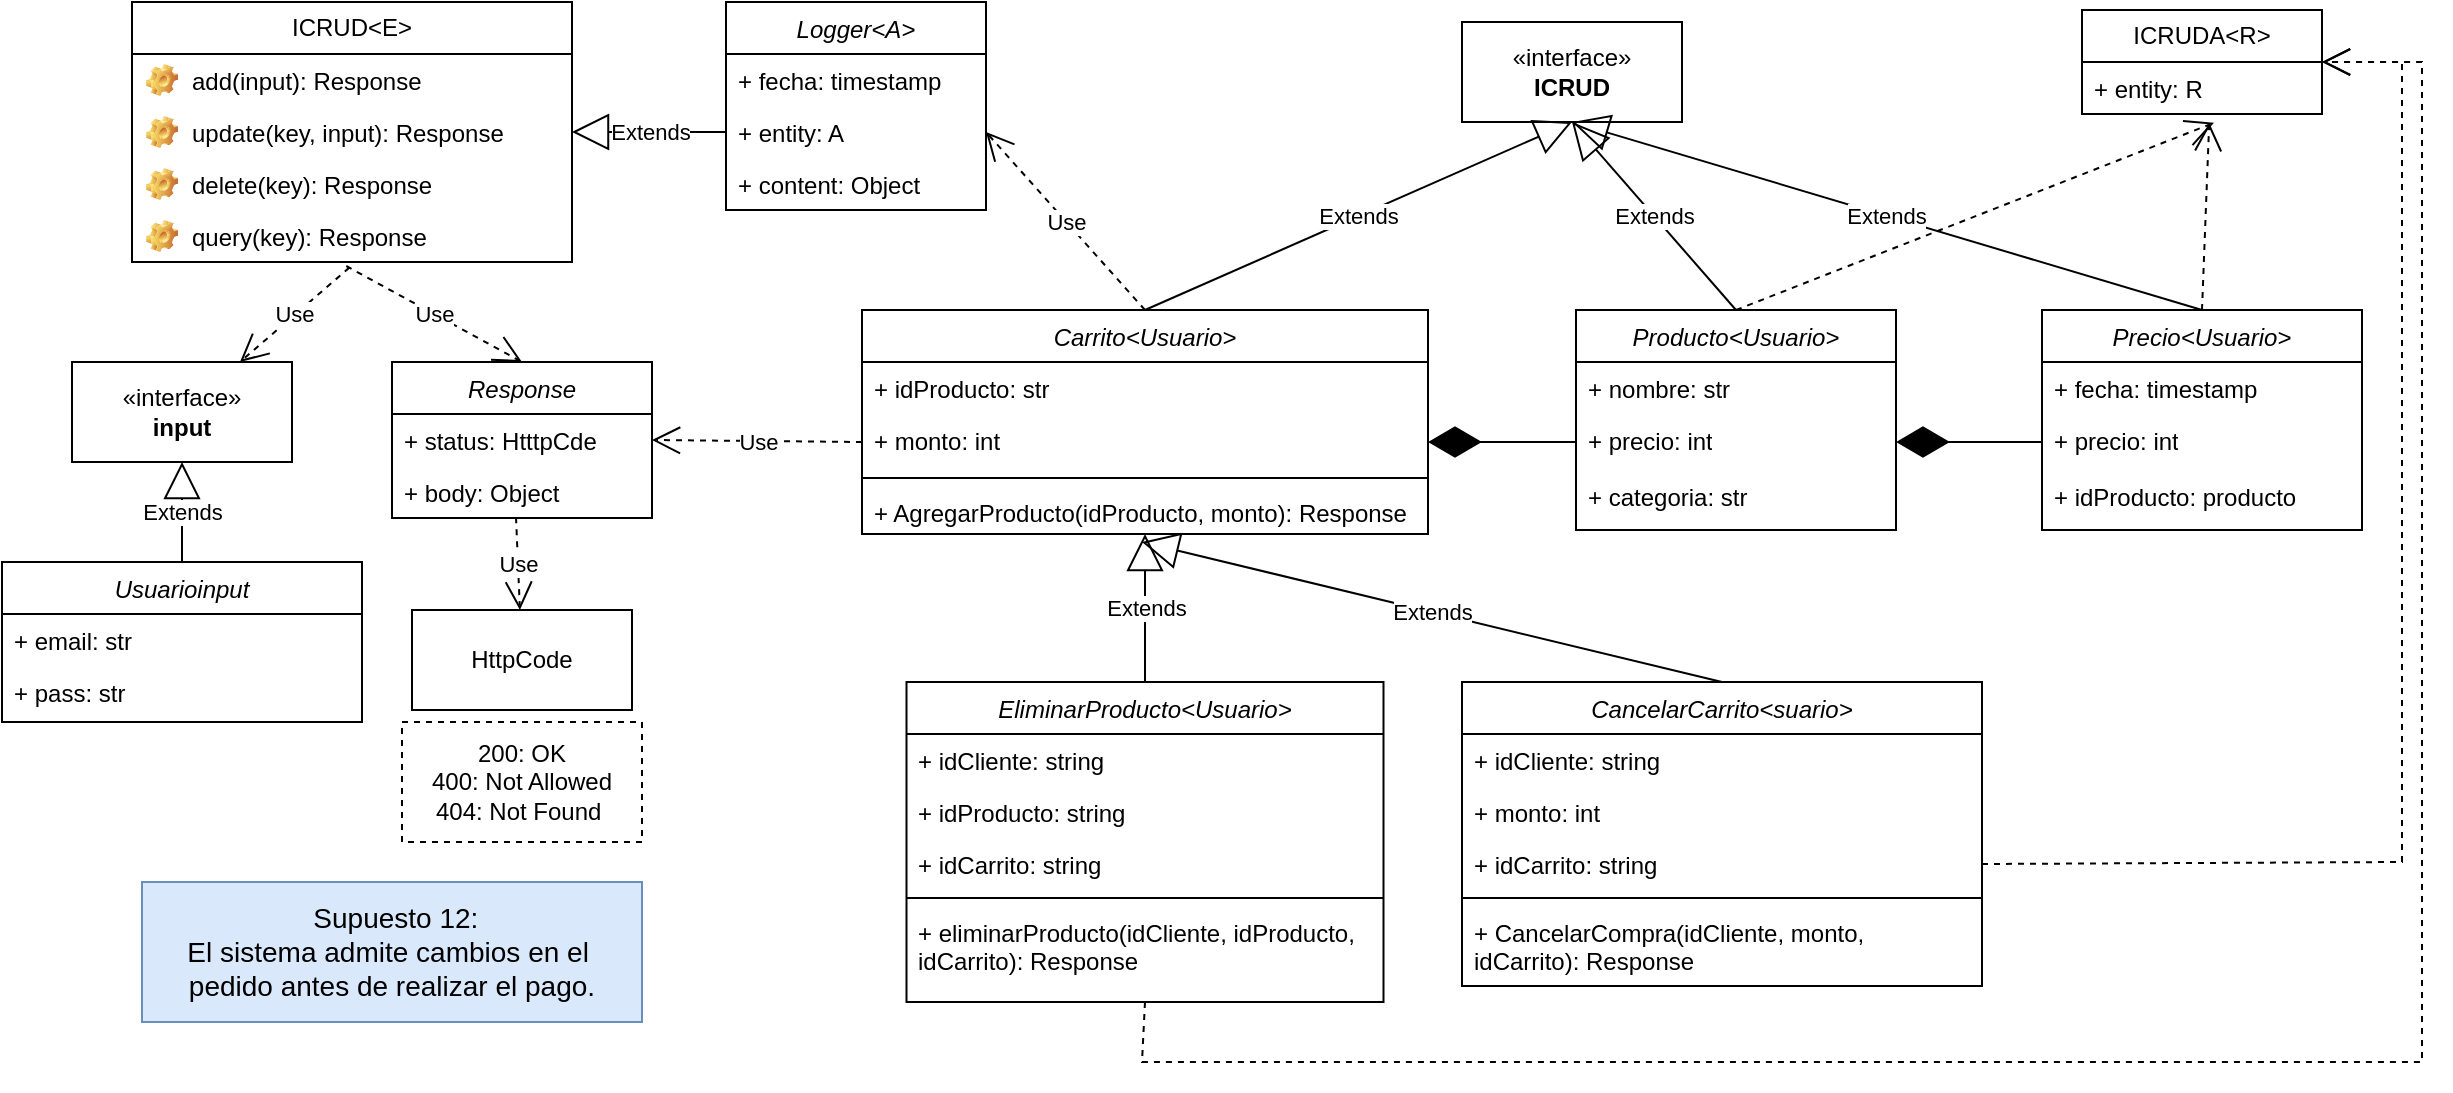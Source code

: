 <mxfile version="28.2.8">
  <diagram id="C5RBs43oDa-KdzZeNtuy" name="Page-1">
    <mxGraphModel dx="207" dy="-471" grid="1" gridSize="10" guides="1" tooltips="1" connect="1" arrows="1" fold="1" page="1" pageScale="1" pageWidth="827" pageHeight="1169" math="0" shadow="0">
      <root>
        <mxCell id="WIyWlLk6GJQsqaUBKTNV-0" />
        <mxCell id="WIyWlLk6GJQsqaUBKTNV-1" parent="WIyWlLk6GJQsqaUBKTNV-0" />
        <mxCell id="XM3FAXz-ZzjwDg0pH9hI-67" value="&lt;font style=&quot;font-size: 14px;&quot;&gt;&amp;nbsp;Supuesto 12:&lt;/font&gt;&lt;div&gt;&lt;div&gt;&lt;font style=&quot;font-size: 14px;&quot;&gt;El sistema admite cambios en el&amp;nbsp;&lt;/font&gt;&lt;/div&gt;&lt;div&gt;&lt;font style=&quot;font-size: 14px;&quot;&gt;pedido antes de realizar el pago.&lt;/font&gt;&lt;/div&gt;&lt;/div&gt;" style="html=1;whiteSpace=wrap;fillColor=#dae8fc;strokeColor=#6c8ebf;" parent="WIyWlLk6GJQsqaUBKTNV-1" vertex="1">
          <mxGeometry x="1060" y="1650" width="250" height="70" as="geometry" />
        </mxCell>
        <mxCell id="XM3FAXz-ZzjwDg0pH9hI-106" value="EliminarProducto&lt;Usuario&gt;" style="swimlane;fontStyle=2;align=center;verticalAlign=top;childLayout=stackLayout;horizontal=1;startSize=26;horizontalStack=0;resizeParent=1;resizeLast=0;collapsible=1;marginBottom=0;rounded=0;shadow=0;strokeWidth=1;" parent="WIyWlLk6GJQsqaUBKTNV-1" vertex="1">
          <mxGeometry x="1442.25" y="1550" width="238.5" height="160" as="geometry">
            <mxRectangle x="230" y="140" width="160" height="26" as="alternateBounds" />
          </mxGeometry>
        </mxCell>
        <mxCell id="XM3FAXz-ZzjwDg0pH9hI-107" value="+ idCliente: string" style="text;strokeColor=none;fillColor=none;align=left;verticalAlign=top;spacingLeft=4;spacingRight=4;overflow=hidden;rotatable=0;points=[[0,0.5],[1,0.5]];portConstraint=eastwest;whiteSpace=wrap;html=1;" parent="XM3FAXz-ZzjwDg0pH9hI-106" vertex="1">
          <mxGeometry y="26" width="238.5" height="26" as="geometry" />
        </mxCell>
        <mxCell id="XM3FAXz-ZzjwDg0pH9hI-108" value="+ idProducto: string" style="text;strokeColor=none;fillColor=none;align=left;verticalAlign=top;spacingLeft=4;spacingRight=4;overflow=hidden;rotatable=0;points=[[0,0.5],[1,0.5]];portConstraint=eastwest;whiteSpace=wrap;html=1;" parent="XM3FAXz-ZzjwDg0pH9hI-106" vertex="1">
          <mxGeometry y="52" width="238.5" height="26" as="geometry" />
        </mxCell>
        <mxCell id="XM3FAXz-ZzjwDg0pH9hI-109" value="+ idCarrito: string" style="text;strokeColor=none;fillColor=none;align=left;verticalAlign=top;spacingLeft=4;spacingRight=4;overflow=hidden;rotatable=0;points=[[0,0.5],[1,0.5]];portConstraint=eastwest;whiteSpace=wrap;html=1;" parent="XM3FAXz-ZzjwDg0pH9hI-106" vertex="1">
          <mxGeometry y="78" width="238.5" height="26" as="geometry" />
        </mxCell>
        <mxCell id="XM3FAXz-ZzjwDg0pH9hI-110" value="" style="line;html=1;strokeWidth=1;align=left;verticalAlign=middle;spacingTop=-1;spacingLeft=3;spacingRight=3;rotatable=0;labelPosition=right;points=[];portConstraint=eastwest;" parent="XM3FAXz-ZzjwDg0pH9hI-106" vertex="1">
          <mxGeometry y="104" width="238.5" height="8" as="geometry" />
        </mxCell>
        <mxCell id="XM3FAXz-ZzjwDg0pH9hI-111" value="+ eliminarProducto(idCliente, idProducto, idCarrito): Response" style="text;strokeColor=none;fillColor=none;align=left;verticalAlign=top;spacingLeft=4;spacingRight=4;overflow=hidden;rotatable=0;points=[[0,0.5],[1,0.5]];portConstraint=eastwest;whiteSpace=wrap;html=1;" parent="XM3FAXz-ZzjwDg0pH9hI-106" vertex="1">
          <mxGeometry y="112" width="238.5" height="40" as="geometry" />
        </mxCell>
        <mxCell id="XM3FAXz-ZzjwDg0pH9hI-112" value="ICRUD&amp;lt;E&amp;gt;" style="swimlane;fontStyle=0;childLayout=stackLayout;horizontal=1;startSize=26;fillColor=none;horizontalStack=0;resizeParent=1;resizeParentMax=0;resizeLast=0;collapsible=1;marginBottom=0;whiteSpace=wrap;html=1;" parent="WIyWlLk6GJQsqaUBKTNV-1" vertex="1">
          <mxGeometry x="1055" y="1210" width="220" height="130" as="geometry" />
        </mxCell>
        <mxCell id="XM3FAXz-ZzjwDg0pH9hI-113" value="add(input): Response" style="label;fontStyle=0;strokeColor=none;fillColor=none;align=left;verticalAlign=top;overflow=hidden;spacingLeft=28;spacingRight=4;rotatable=0;points=[[0,0.5],[1,0.5]];portConstraint=eastwest;imageWidth=16;imageHeight=16;whiteSpace=wrap;html=1;image=img/clipart/Gear_128x128.png" parent="XM3FAXz-ZzjwDg0pH9hI-112" vertex="1">
          <mxGeometry y="26" width="220" height="26" as="geometry" />
        </mxCell>
        <mxCell id="XM3FAXz-ZzjwDg0pH9hI-114" value="update(key, input): Response" style="label;fontStyle=0;strokeColor=none;fillColor=none;align=left;verticalAlign=top;overflow=hidden;spacingLeft=28;spacingRight=4;rotatable=0;points=[[0,0.5],[1,0.5]];portConstraint=eastwest;imageWidth=16;imageHeight=16;whiteSpace=wrap;html=1;image=img/clipart/Gear_128x128.png" parent="XM3FAXz-ZzjwDg0pH9hI-112" vertex="1">
          <mxGeometry y="52" width="220" height="26" as="geometry" />
        </mxCell>
        <mxCell id="XM3FAXz-ZzjwDg0pH9hI-115" value="delete(key): Response" style="label;fontStyle=0;strokeColor=none;fillColor=none;align=left;verticalAlign=top;overflow=hidden;spacingLeft=28;spacingRight=4;rotatable=0;points=[[0,0.5],[1,0.5]];portConstraint=eastwest;imageWidth=16;imageHeight=16;whiteSpace=wrap;html=1;image=img/clipart/Gear_128x128.png" parent="XM3FAXz-ZzjwDg0pH9hI-112" vertex="1">
          <mxGeometry y="78" width="220" height="26" as="geometry" />
        </mxCell>
        <mxCell id="XM3FAXz-ZzjwDg0pH9hI-116" value="query(key): Response" style="label;fontStyle=0;strokeColor=none;fillColor=none;align=left;verticalAlign=top;overflow=hidden;spacingLeft=28;spacingRight=4;rotatable=0;points=[[0,0.5],[1,0.5]];portConstraint=eastwest;imageWidth=16;imageHeight=16;whiteSpace=wrap;html=1;image=img/clipart/Gear_128x128.png" parent="XM3FAXz-ZzjwDg0pH9hI-112" vertex="1">
          <mxGeometry y="104" width="220" height="26" as="geometry" />
        </mxCell>
        <mxCell id="XM3FAXz-ZzjwDg0pH9hI-117" value="«interface»&lt;br&gt;&lt;b&gt;input&lt;/b&gt;" style="html=1;whiteSpace=wrap;" parent="WIyWlLk6GJQsqaUBKTNV-1" vertex="1">
          <mxGeometry x="1025" y="1390" width="110" height="50" as="geometry" />
        </mxCell>
        <mxCell id="XM3FAXz-ZzjwDg0pH9hI-118" value="Use" style="endArrow=open;endSize=12;dashed=1;html=1;rounded=0;exitX=0.494;exitY=1.108;exitDx=0;exitDy=0;exitPerimeter=0;" parent="WIyWlLk6GJQsqaUBKTNV-1" source="XM3FAXz-ZzjwDg0pH9hI-116" target="XM3FAXz-ZzjwDg0pH9hI-117" edge="1">
          <mxGeometry width="160" relative="1" as="geometry">
            <mxPoint x="1205" y="1440" as="sourcePoint" />
            <mxPoint x="1125" y="1430" as="targetPoint" />
          </mxGeometry>
        </mxCell>
        <mxCell id="XM3FAXz-ZzjwDg0pH9hI-119" value="Usuarioinput" style="swimlane;fontStyle=2;align=center;verticalAlign=top;childLayout=stackLayout;horizontal=1;startSize=26;horizontalStack=0;resizeParent=1;resizeLast=0;collapsible=1;marginBottom=0;rounded=0;shadow=0;strokeWidth=1;" parent="WIyWlLk6GJQsqaUBKTNV-1" vertex="1">
          <mxGeometry x="990" y="1490" width="180" height="80" as="geometry">
            <mxRectangle x="230" y="140" width="160" height="26" as="alternateBounds" />
          </mxGeometry>
        </mxCell>
        <mxCell id="XM3FAXz-ZzjwDg0pH9hI-120" value="+ email: str" style="text;strokeColor=none;fillColor=none;align=left;verticalAlign=top;spacingLeft=4;spacingRight=4;overflow=hidden;rotatable=0;points=[[0,0.5],[1,0.5]];portConstraint=eastwest;whiteSpace=wrap;html=1;" parent="XM3FAXz-ZzjwDg0pH9hI-119" vertex="1">
          <mxGeometry y="26" width="180" height="26" as="geometry" />
        </mxCell>
        <mxCell id="XM3FAXz-ZzjwDg0pH9hI-121" value="+ pass: str" style="text;strokeColor=none;fillColor=none;align=left;verticalAlign=top;spacingLeft=4;spacingRight=4;overflow=hidden;rotatable=0;points=[[0,0.5],[1,0.5]];portConstraint=eastwest;whiteSpace=wrap;html=1;" parent="XM3FAXz-ZzjwDg0pH9hI-119" vertex="1">
          <mxGeometry y="52" width="180" height="26" as="geometry" />
        </mxCell>
        <mxCell id="XM3FAXz-ZzjwDg0pH9hI-122" value="Extends" style="endArrow=block;endSize=16;endFill=0;html=1;rounded=0;exitX=0.5;exitY=0;exitDx=0;exitDy=0;entryX=0.5;entryY=1;entryDx=0;entryDy=0;" parent="WIyWlLk6GJQsqaUBKTNV-1" source="XM3FAXz-ZzjwDg0pH9hI-119" target="XM3FAXz-ZzjwDg0pH9hI-117" edge="1">
          <mxGeometry width="160" relative="1" as="geometry">
            <mxPoint x="1255" y="1440" as="sourcePoint" />
            <mxPoint x="1415" y="1440" as="targetPoint" />
          </mxGeometry>
        </mxCell>
        <mxCell id="XM3FAXz-ZzjwDg0pH9hI-123" value="Response" style="swimlane;fontStyle=2;align=center;verticalAlign=top;childLayout=stackLayout;horizontal=1;startSize=26;horizontalStack=0;resizeParent=1;resizeLast=0;collapsible=1;marginBottom=0;rounded=0;shadow=0;strokeWidth=1;" parent="WIyWlLk6GJQsqaUBKTNV-1" vertex="1">
          <mxGeometry x="1185" y="1390" width="130" height="78" as="geometry">
            <mxRectangle x="230" y="140" width="160" height="26" as="alternateBounds" />
          </mxGeometry>
        </mxCell>
        <mxCell id="XM3FAXz-ZzjwDg0pH9hI-124" value="+ status: HtttpCde" style="text;strokeColor=none;fillColor=none;align=left;verticalAlign=top;spacingLeft=4;spacingRight=4;overflow=hidden;rotatable=0;points=[[0,0.5],[1,0.5]];portConstraint=eastwest;whiteSpace=wrap;html=1;" parent="XM3FAXz-ZzjwDg0pH9hI-123" vertex="1">
          <mxGeometry y="26" width="130" height="26" as="geometry" />
        </mxCell>
        <mxCell id="XM3FAXz-ZzjwDg0pH9hI-125" value="+ body: Object" style="text;strokeColor=none;fillColor=none;align=left;verticalAlign=top;spacingLeft=4;spacingRight=4;overflow=hidden;rotatable=0;points=[[0,0.5],[1,0.5]];portConstraint=eastwest;whiteSpace=wrap;html=1;" parent="XM3FAXz-ZzjwDg0pH9hI-123" vertex="1">
          <mxGeometry y="52" width="130" height="26" as="geometry" />
        </mxCell>
        <mxCell id="XM3FAXz-ZzjwDg0pH9hI-126" value="Use" style="endArrow=open;endSize=12;dashed=1;html=1;rounded=0;entryX=0.5;entryY=0;entryDx=0;entryDy=0;exitX=0.487;exitY=1.077;exitDx=0;exitDy=0;exitPerimeter=0;" parent="WIyWlLk6GJQsqaUBKTNV-1" source="XM3FAXz-ZzjwDg0pH9hI-116" target="XM3FAXz-ZzjwDg0pH9hI-123" edge="1">
          <mxGeometry width="160" relative="1" as="geometry">
            <mxPoint x="1165" y="1350" as="sourcePoint" />
            <mxPoint x="1145" y="1397" as="targetPoint" />
          </mxGeometry>
        </mxCell>
        <mxCell id="XM3FAXz-ZzjwDg0pH9hI-127" value="HttpCode" style="html=1;whiteSpace=wrap;" parent="WIyWlLk6GJQsqaUBKTNV-1" vertex="1">
          <mxGeometry x="1195" y="1514" width="110" height="50" as="geometry" />
        </mxCell>
        <mxCell id="XM3FAXz-ZzjwDg0pH9hI-128" value="Use" style="endArrow=open;endSize=12;dashed=1;html=1;rounded=0;exitX=0.477;exitY=0.985;exitDx=0;exitDy=0;exitPerimeter=0;" parent="WIyWlLk6GJQsqaUBKTNV-1" source="XM3FAXz-ZzjwDg0pH9hI-125" target="XM3FAXz-ZzjwDg0pH9hI-127" edge="1">
          <mxGeometry width="160" relative="1" as="geometry">
            <mxPoint x="1480" y="1470" as="sourcePoint" />
            <mxPoint x="1425" y="1517" as="targetPoint" />
          </mxGeometry>
        </mxCell>
        <mxCell id="XM3FAXz-ZzjwDg0pH9hI-129" value="«interface»&lt;br&gt;&lt;b&gt;ICRUD&lt;/b&gt;" style="html=1;whiteSpace=wrap;" parent="WIyWlLk6GJQsqaUBKTNV-1" vertex="1">
          <mxGeometry x="1720" y="1220" width="110" height="50" as="geometry" />
        </mxCell>
        <mxCell id="XM3FAXz-ZzjwDg0pH9hI-130" value="Extends" style="endArrow=block;endSize=16;endFill=0;html=1;rounded=0;exitX=0.5;exitY=0;exitDx=0;exitDy=0;entryX=0.5;entryY=1;entryDx=0;entryDy=0;" parent="WIyWlLk6GJQsqaUBKTNV-1" source="XM3FAXz-ZzjwDg0pH9hI-146" target="XM3FAXz-ZzjwDg0pH9hI-129" edge="1">
          <mxGeometry width="160" relative="1" as="geometry">
            <mxPoint x="1475" y="1480" as="sourcePoint" />
            <mxPoint x="1475" y="1420" as="targetPoint" />
            <Array as="points" />
          </mxGeometry>
        </mxCell>
        <mxCell id="XM3FAXz-ZzjwDg0pH9hI-131" value="200: OK&lt;div&gt;400: Not Allowed&lt;/div&gt;&lt;div&gt;&lt;div&gt;404: Not Found&amp;nbsp;&lt;/div&gt;&lt;/div&gt;" style="html=1;whiteSpace=wrap;dashed=1;" parent="WIyWlLk6GJQsqaUBKTNV-1" vertex="1">
          <mxGeometry x="1190" y="1570" width="120" height="60" as="geometry" />
        </mxCell>
        <mxCell id="XM3FAXz-ZzjwDg0pH9hI-132" value="Logger&lt;A&gt;" style="swimlane;fontStyle=2;align=center;verticalAlign=top;childLayout=stackLayout;horizontal=1;startSize=26;horizontalStack=0;resizeParent=1;resizeLast=0;collapsible=1;marginBottom=0;rounded=0;shadow=0;strokeWidth=1;" parent="WIyWlLk6GJQsqaUBKTNV-1" vertex="1">
          <mxGeometry x="1352" y="1210" width="130" height="104" as="geometry">
            <mxRectangle x="230" y="140" width="160" height="26" as="alternateBounds" />
          </mxGeometry>
        </mxCell>
        <mxCell id="XM3FAXz-ZzjwDg0pH9hI-133" value="+ fecha: timestamp" style="text;strokeColor=none;fillColor=none;align=left;verticalAlign=top;spacingLeft=4;spacingRight=4;overflow=hidden;rotatable=0;points=[[0,0.5],[1,0.5]];portConstraint=eastwest;whiteSpace=wrap;html=1;" parent="XM3FAXz-ZzjwDg0pH9hI-132" vertex="1">
          <mxGeometry y="26" width="130" height="26" as="geometry" />
        </mxCell>
        <mxCell id="XM3FAXz-ZzjwDg0pH9hI-134" value="+ entity: A" style="text;strokeColor=none;fillColor=none;align=left;verticalAlign=top;spacingLeft=4;spacingRight=4;overflow=hidden;rotatable=0;points=[[0,0.5],[1,0.5]];portConstraint=eastwest;whiteSpace=wrap;html=1;" parent="XM3FAXz-ZzjwDg0pH9hI-132" vertex="1">
          <mxGeometry y="52" width="130" height="26" as="geometry" />
        </mxCell>
        <mxCell id="XM3FAXz-ZzjwDg0pH9hI-135" value="+ content: Object" style="text;strokeColor=none;fillColor=none;align=left;verticalAlign=top;spacingLeft=4;spacingRight=4;overflow=hidden;rotatable=0;points=[[0,0.5],[1,0.5]];portConstraint=eastwest;whiteSpace=wrap;html=1;" parent="XM3FAXz-ZzjwDg0pH9hI-132" vertex="1">
          <mxGeometry y="78" width="130" height="26" as="geometry" />
        </mxCell>
        <mxCell id="XM3FAXz-ZzjwDg0pH9hI-136" value="Extends" style="endArrow=block;endSize=16;endFill=0;html=1;rounded=0;exitX=0;exitY=0.5;exitDx=0;exitDy=0;" parent="WIyWlLk6GJQsqaUBKTNV-1" source="XM3FAXz-ZzjwDg0pH9hI-134" edge="1">
          <mxGeometry width="160" relative="1" as="geometry">
            <mxPoint x="1295" y="1454" as="sourcePoint" />
            <mxPoint x="1275" y="1275" as="targetPoint" />
          </mxGeometry>
        </mxCell>
        <mxCell id="XM3FAXz-ZzjwDg0pH9hI-137" value="ICRUDA&amp;lt;R&amp;gt;" style="swimlane;fontStyle=0;childLayout=stackLayout;horizontal=1;startSize=26;fillColor=none;horizontalStack=0;resizeParent=1;resizeParentMax=0;resizeLast=0;collapsible=1;marginBottom=0;whiteSpace=wrap;html=1;" parent="WIyWlLk6GJQsqaUBKTNV-1" vertex="1">
          <mxGeometry x="2030" y="1214" width="120" height="52" as="geometry" />
        </mxCell>
        <mxCell id="XM3FAXz-ZzjwDg0pH9hI-138" value="+ entity: R" style="text;strokeColor=none;fillColor=none;align=left;verticalAlign=top;spacingLeft=4;spacingRight=4;overflow=hidden;rotatable=0;points=[[0,0.5],[1,0.5]];portConstraint=eastwest;whiteSpace=wrap;html=1;" parent="XM3FAXz-ZzjwDg0pH9hI-137" vertex="1">
          <mxGeometry y="26" width="120" height="26" as="geometry" />
        </mxCell>
        <mxCell id="XM3FAXz-ZzjwDg0pH9hI-139" value="CancelarCarrito&lt;suario&gt;" style="swimlane;fontStyle=2;align=center;verticalAlign=top;childLayout=stackLayout;horizontal=1;startSize=26;horizontalStack=0;resizeParent=1;resizeLast=0;collapsible=1;marginBottom=0;rounded=0;shadow=0;strokeWidth=1;" parent="WIyWlLk6GJQsqaUBKTNV-1" vertex="1">
          <mxGeometry x="1720" y="1550" width="260" height="152" as="geometry">
            <mxRectangle x="230" y="140" width="160" height="26" as="alternateBounds" />
          </mxGeometry>
        </mxCell>
        <mxCell id="XM3FAXz-ZzjwDg0pH9hI-140" value="+ idCliente: string" style="text;strokeColor=none;fillColor=none;align=left;verticalAlign=top;spacingLeft=4;spacingRight=4;overflow=hidden;rotatable=0;points=[[0,0.5],[1,0.5]];portConstraint=eastwest;whiteSpace=wrap;html=1;" parent="XM3FAXz-ZzjwDg0pH9hI-139" vertex="1">
          <mxGeometry y="26" width="260" height="26" as="geometry" />
        </mxCell>
        <mxCell id="XM3FAXz-ZzjwDg0pH9hI-141" value="+ monto: int" style="text;strokeColor=none;fillColor=none;align=left;verticalAlign=top;spacingLeft=4;spacingRight=4;overflow=hidden;rotatable=0;points=[[0,0.5],[1,0.5]];portConstraint=eastwest;whiteSpace=wrap;html=1;" parent="XM3FAXz-ZzjwDg0pH9hI-139" vertex="1">
          <mxGeometry y="52" width="260" height="26" as="geometry" />
        </mxCell>
        <mxCell id="XM3FAXz-ZzjwDg0pH9hI-142" value="+ idCarrito: string" style="text;strokeColor=none;fillColor=none;align=left;verticalAlign=top;spacingLeft=4;spacingRight=4;overflow=hidden;rotatable=0;points=[[0,0.5],[1,0.5]];portConstraint=eastwest;whiteSpace=wrap;html=1;" parent="XM3FAXz-ZzjwDg0pH9hI-139" vertex="1">
          <mxGeometry y="78" width="260" height="26" as="geometry" />
        </mxCell>
        <mxCell id="XM3FAXz-ZzjwDg0pH9hI-143" value="" style="line;html=1;strokeWidth=1;align=left;verticalAlign=middle;spacingTop=-1;spacingLeft=3;spacingRight=3;rotatable=0;labelPosition=right;points=[];portConstraint=eastwest;" parent="XM3FAXz-ZzjwDg0pH9hI-139" vertex="1">
          <mxGeometry y="104" width="260" height="8" as="geometry" />
        </mxCell>
        <mxCell id="XM3FAXz-ZzjwDg0pH9hI-144" value="+ CancelarCompra(idCliente, monto, idCarrito): Response" style="text;strokeColor=none;fillColor=none;align=left;verticalAlign=top;spacingLeft=4;spacingRight=4;overflow=hidden;rotatable=0;points=[[0,0.5],[1,0.5]];portConstraint=eastwest;whiteSpace=wrap;html=1;" parent="XM3FAXz-ZzjwDg0pH9hI-139" vertex="1">
          <mxGeometry y="112" width="260" height="40" as="geometry" />
        </mxCell>
        <mxCell id="XM3FAXz-ZzjwDg0pH9hI-145" value="Extends" style="endArrow=block;endSize=16;endFill=0;html=1;rounded=0;exitX=0.5;exitY=0;exitDx=0;exitDy=0;entryX=0.5;entryY=1;entryDx=0;entryDy=0;" parent="WIyWlLk6GJQsqaUBKTNV-1" source="XM3FAXz-ZzjwDg0pH9hI-151" target="XM3FAXz-ZzjwDg0pH9hI-129" edge="1">
          <mxGeometry width="160" relative="1" as="geometry">
            <mxPoint x="1900" y="1750" as="sourcePoint" />
            <mxPoint x="2063" y="1839" as="targetPoint" />
            <Array as="points" />
          </mxGeometry>
        </mxCell>
        <mxCell id="XM3FAXz-ZzjwDg0pH9hI-146" value="Carrito&lt;Usuario&gt;" style="swimlane;fontStyle=2;align=center;verticalAlign=top;childLayout=stackLayout;horizontal=1;startSize=26;horizontalStack=0;resizeParent=1;resizeLast=0;collapsible=1;marginBottom=0;rounded=0;shadow=0;strokeWidth=1;" parent="WIyWlLk6GJQsqaUBKTNV-1" vertex="1">
          <mxGeometry x="1420" y="1364" width="283" height="112" as="geometry">
            <mxRectangle x="230" y="140" width="160" height="26" as="alternateBounds" />
          </mxGeometry>
        </mxCell>
        <mxCell id="XM3FAXz-ZzjwDg0pH9hI-147" value="+ idProducto: str" style="text;strokeColor=none;fillColor=none;align=left;verticalAlign=top;spacingLeft=4;spacingRight=4;overflow=hidden;rotatable=0;points=[[0,0.5],[1,0.5]];portConstraint=eastwest;whiteSpace=wrap;html=1;" parent="XM3FAXz-ZzjwDg0pH9hI-146" vertex="1">
          <mxGeometry y="26" width="283" height="26" as="geometry" />
        </mxCell>
        <mxCell id="XM3FAXz-ZzjwDg0pH9hI-148" value="+ monto: int" style="text;strokeColor=none;fillColor=none;align=left;verticalAlign=top;spacingLeft=4;spacingRight=4;overflow=hidden;rotatable=0;points=[[0,0.5],[1,0.5]];portConstraint=eastwest;whiteSpace=wrap;html=1;" parent="XM3FAXz-ZzjwDg0pH9hI-146" vertex="1">
          <mxGeometry y="52" width="283" height="28" as="geometry" />
        </mxCell>
        <mxCell id="XM3FAXz-ZzjwDg0pH9hI-149" value="" style="line;html=1;strokeWidth=1;align=left;verticalAlign=middle;spacingTop=-1;spacingLeft=3;spacingRight=3;rotatable=0;labelPosition=right;points=[];portConstraint=eastwest;" parent="XM3FAXz-ZzjwDg0pH9hI-146" vertex="1">
          <mxGeometry y="80" width="283" height="8" as="geometry" />
        </mxCell>
        <mxCell id="XM3FAXz-ZzjwDg0pH9hI-150" value="+ AgregarProducto(idProducto, monto): Response" style="text;strokeColor=none;fillColor=none;align=left;verticalAlign=top;spacingLeft=4;spacingRight=4;overflow=hidden;rotatable=0;points=[[0,0.5],[1,0.5]];portConstraint=eastwest;whiteSpace=wrap;html=1;" parent="XM3FAXz-ZzjwDg0pH9hI-146" vertex="1">
          <mxGeometry y="88" width="283" height="24" as="geometry" />
        </mxCell>
        <mxCell id="XM3FAXz-ZzjwDg0pH9hI-151" value="Producto&lt;Usuario&gt;" style="swimlane;fontStyle=2;align=center;verticalAlign=top;childLayout=stackLayout;horizontal=1;startSize=26;horizontalStack=0;resizeParent=1;resizeLast=0;collapsible=1;marginBottom=0;rounded=0;shadow=0;strokeWidth=1;" parent="WIyWlLk6GJQsqaUBKTNV-1" vertex="1">
          <mxGeometry x="1777" y="1364" width="160" height="110" as="geometry">
            <mxRectangle x="230" y="140" width="160" height="26" as="alternateBounds" />
          </mxGeometry>
        </mxCell>
        <mxCell id="XM3FAXz-ZzjwDg0pH9hI-152" value="+ nombre: str" style="text;strokeColor=none;fillColor=none;align=left;verticalAlign=top;spacingLeft=4;spacingRight=4;overflow=hidden;rotatable=0;points=[[0,0.5],[1,0.5]];portConstraint=eastwest;whiteSpace=wrap;html=1;" parent="XM3FAXz-ZzjwDg0pH9hI-151" vertex="1">
          <mxGeometry y="26" width="160" height="26" as="geometry" />
        </mxCell>
        <mxCell id="XM3FAXz-ZzjwDg0pH9hI-153" value="+ precio: int" style="text;strokeColor=none;fillColor=none;align=left;verticalAlign=top;spacingLeft=4;spacingRight=4;overflow=hidden;rotatable=0;points=[[0,0.5],[1,0.5]];portConstraint=eastwest;whiteSpace=wrap;html=1;" parent="XM3FAXz-ZzjwDg0pH9hI-151" vertex="1">
          <mxGeometry y="52" width="160" height="28" as="geometry" />
        </mxCell>
        <mxCell id="XM3FAXz-ZzjwDg0pH9hI-154" value="+ categoria: str" style="text;strokeColor=none;fillColor=none;align=left;verticalAlign=top;spacingLeft=4;spacingRight=4;overflow=hidden;rotatable=0;points=[[0,0.5],[1,0.5]];portConstraint=eastwest;whiteSpace=wrap;html=1;" parent="XM3FAXz-ZzjwDg0pH9hI-151" vertex="1">
          <mxGeometry y="80" width="160" height="26" as="geometry" />
        </mxCell>
        <mxCell id="XM3FAXz-ZzjwDg0pH9hI-155" value="Precio&lt;Usuario&gt;" style="swimlane;fontStyle=2;align=center;verticalAlign=top;childLayout=stackLayout;horizontal=1;startSize=26;horizontalStack=0;resizeParent=1;resizeLast=0;collapsible=1;marginBottom=0;rounded=0;shadow=0;strokeWidth=1;" parent="WIyWlLk6GJQsqaUBKTNV-1" vertex="1">
          <mxGeometry x="2010" y="1364" width="160" height="110" as="geometry">
            <mxRectangle x="230" y="140" width="160" height="26" as="alternateBounds" />
          </mxGeometry>
        </mxCell>
        <mxCell id="XM3FAXz-ZzjwDg0pH9hI-156" value="+ fecha: timestamp" style="text;strokeColor=none;fillColor=none;align=left;verticalAlign=top;spacingLeft=4;spacingRight=4;overflow=hidden;rotatable=0;points=[[0,0.5],[1,0.5]];portConstraint=eastwest;whiteSpace=wrap;html=1;" parent="XM3FAXz-ZzjwDg0pH9hI-155" vertex="1">
          <mxGeometry y="26" width="160" height="26" as="geometry" />
        </mxCell>
        <mxCell id="XM3FAXz-ZzjwDg0pH9hI-157" value="+ precio: int" style="text;strokeColor=none;fillColor=none;align=left;verticalAlign=top;spacingLeft=4;spacingRight=4;overflow=hidden;rotatable=0;points=[[0,0.5],[1,0.5]];portConstraint=eastwest;whiteSpace=wrap;html=1;" parent="XM3FAXz-ZzjwDg0pH9hI-155" vertex="1">
          <mxGeometry y="52" width="160" height="28" as="geometry" />
        </mxCell>
        <mxCell id="XM3FAXz-ZzjwDg0pH9hI-158" value="+ idProducto: producto" style="text;strokeColor=none;fillColor=none;align=left;verticalAlign=top;spacingLeft=4;spacingRight=4;overflow=hidden;rotatable=0;points=[[0,0.5],[1,0.5]];portConstraint=eastwest;whiteSpace=wrap;html=1;" parent="XM3FAXz-ZzjwDg0pH9hI-155" vertex="1">
          <mxGeometry y="80" width="160" height="26" as="geometry" />
        </mxCell>
        <mxCell id="XM3FAXz-ZzjwDg0pH9hI-159" value="" style="endArrow=diamondThin;endFill=1;endSize=24;html=1;rounded=0;entryX=1;entryY=0.5;entryDx=0;entryDy=0;exitX=0;exitY=0.5;exitDx=0;exitDy=0;" parent="WIyWlLk6GJQsqaUBKTNV-1" source="XM3FAXz-ZzjwDg0pH9hI-153" target="XM3FAXz-ZzjwDg0pH9hI-148" edge="1">
          <mxGeometry width="160" relative="1" as="geometry">
            <mxPoint x="1913" y="1940" as="sourcePoint" />
            <mxPoint x="2073" y="1940" as="targetPoint" />
          </mxGeometry>
        </mxCell>
        <mxCell id="XM3FAXz-ZzjwDg0pH9hI-160" value="" style="endArrow=diamondThin;endFill=1;endSize=24;html=1;rounded=0;entryX=1;entryY=0.5;entryDx=0;entryDy=0;exitX=0;exitY=0.5;exitDx=0;exitDy=0;" parent="WIyWlLk6GJQsqaUBKTNV-1" source="XM3FAXz-ZzjwDg0pH9hI-157" target="XM3FAXz-ZzjwDg0pH9hI-153" edge="1">
          <mxGeometry width="160" relative="1" as="geometry">
            <mxPoint x="2223" y="1920" as="sourcePoint" />
            <mxPoint x="2143" y="1920" as="targetPoint" />
          </mxGeometry>
        </mxCell>
        <mxCell id="XM3FAXz-ZzjwDg0pH9hI-161" value="Use" style="endArrow=open;endSize=12;dashed=1;html=1;rounded=0;entryX=1;entryY=0.5;entryDx=0;entryDy=0;exitX=0;exitY=0.5;exitDx=0;exitDy=0;" parent="WIyWlLk6GJQsqaUBKTNV-1" source="XM3FAXz-ZzjwDg0pH9hI-148" target="XM3FAXz-ZzjwDg0pH9hI-124" edge="1">
          <mxGeometry width="160" relative="1" as="geometry">
            <mxPoint x="1610" y="1480" as="sourcePoint" />
            <mxPoint x="1770" y="1480" as="targetPoint" />
          </mxGeometry>
        </mxCell>
        <mxCell id="XM3FAXz-ZzjwDg0pH9hI-162" value="" style="endArrow=open;endSize=12;dashed=1;html=1;rounded=0;entryX=1;entryY=0.5;entryDx=0;entryDy=0;exitX=0.5;exitY=1;exitDx=0;exitDy=0;" parent="WIyWlLk6GJQsqaUBKTNV-1" source="XM3FAXz-ZzjwDg0pH9hI-106" target="XM3FAXz-ZzjwDg0pH9hI-137" edge="1">
          <mxGeometry width="160" relative="1" as="geometry">
            <mxPoint x="1950" y="1580" as="sourcePoint" />
            <mxPoint x="2110" y="1580" as="targetPoint" />
            <Array as="points">
              <mxPoint x="1560" y="1740" />
              <mxPoint x="2200" y="1740" />
              <mxPoint x="2200" y="1240" />
            </Array>
          </mxGeometry>
        </mxCell>
        <mxCell id="XM3FAXz-ZzjwDg0pH9hI-163" value="" style="endArrow=open;endSize=12;dashed=1;html=1;rounded=0;entryX=1;entryY=0.5;entryDx=0;entryDy=0;exitX=1;exitY=0.5;exitDx=0;exitDy=0;" parent="WIyWlLk6GJQsqaUBKTNV-1" source="XM3FAXz-ZzjwDg0pH9hI-142" target="XM3FAXz-ZzjwDg0pH9hI-137" edge="1">
          <mxGeometry width="160" relative="1" as="geometry">
            <mxPoint x="2090" y="1727" as="sourcePoint" />
            <mxPoint x="2568" y="1220" as="targetPoint" />
            <Array as="points">
              <mxPoint x="2190" y="1640" />
              <mxPoint x="2190" y="1240" />
            </Array>
          </mxGeometry>
        </mxCell>
        <mxCell id="XM3FAXz-ZzjwDg0pH9hI-164" value="Extends" style="endArrow=block;endSize=16;endFill=0;html=1;rounded=0;exitX=0.5;exitY=0;exitDx=0;exitDy=0;entryX=0.5;entryY=1;entryDx=0;entryDy=0;" parent="WIyWlLk6GJQsqaUBKTNV-1" source="XM3FAXz-ZzjwDg0pH9hI-155" target="XM3FAXz-ZzjwDg0pH9hI-129" edge="1">
          <mxGeometry width="160" relative="1" as="geometry">
            <mxPoint x="1992" y="1434" as="sourcePoint" />
            <mxPoint x="1910" y="1340" as="targetPoint" />
            <Array as="points" />
          </mxGeometry>
        </mxCell>
        <mxCell id="XM3FAXz-ZzjwDg0pH9hI-165" value="Extends" style="endArrow=block;endSize=16;endFill=0;html=1;rounded=0;exitX=0.5;exitY=0;exitDx=0;exitDy=0;" parent="WIyWlLk6GJQsqaUBKTNV-1" source="XM3FAXz-ZzjwDg0pH9hI-106" target="XM3FAXz-ZzjwDg0pH9hI-150" edge="1">
          <mxGeometry width="160" relative="1" as="geometry">
            <mxPoint x="1640" y="1414" as="sourcePoint" />
            <mxPoint x="1853" y="1320" as="targetPoint" />
            <Array as="points" />
          </mxGeometry>
        </mxCell>
        <mxCell id="XM3FAXz-ZzjwDg0pH9hI-166" value="Extends" style="endArrow=block;endSize=16;endFill=0;html=1;rounded=0;exitX=0.5;exitY=0;exitDx=0;exitDy=0;" parent="WIyWlLk6GJQsqaUBKTNV-1" source="XM3FAXz-ZzjwDg0pH9hI-139" edge="1">
          <mxGeometry width="160" relative="1" as="geometry">
            <mxPoint x="1670" y="1594" as="sourcePoint" />
            <mxPoint x="1560" y="1480" as="targetPoint" />
            <Array as="points" />
          </mxGeometry>
        </mxCell>
        <mxCell id="XM3FAXz-ZzjwDg0pH9hI-167" value="" style="endArrow=open;endSize=12;dashed=1;html=1;rounded=0;entryX=0.55;entryY=1.169;entryDx=0;entryDy=0;exitX=0.5;exitY=0;exitDx=0;exitDy=0;entryPerimeter=0;" parent="WIyWlLk6GJQsqaUBKTNV-1" source="XM3FAXz-ZzjwDg0pH9hI-151" target="XM3FAXz-ZzjwDg0pH9hI-138" edge="1">
          <mxGeometry width="160" relative="1" as="geometry">
            <mxPoint x="2190" y="1771" as="sourcePoint" />
            <mxPoint x="2350" y="1370" as="targetPoint" />
            <Array as="points" />
          </mxGeometry>
        </mxCell>
        <mxCell id="XM3FAXz-ZzjwDg0pH9hI-168" value="" style="endArrow=open;endSize=12;dashed=1;html=1;rounded=0;entryX=0.53;entryY=1.169;entryDx=0;entryDy=0;exitX=0.5;exitY=0;exitDx=0;exitDy=0;entryPerimeter=0;" parent="WIyWlLk6GJQsqaUBKTNV-1" source="XM3FAXz-ZzjwDg0pH9hI-155" target="XM3FAXz-ZzjwDg0pH9hI-138" edge="1">
          <mxGeometry width="160" relative="1" as="geometry">
            <mxPoint x="2110" y="1414" as="sourcePoint" />
            <mxPoint x="2379" y="1320" as="targetPoint" />
            <Array as="points" />
          </mxGeometry>
        </mxCell>
        <mxCell id="uB_A9yci6SzKJreJVTAH-0" value="Use" style="endArrow=open;endSize=12;dashed=1;html=1;rounded=0;entryX=1;entryY=0.5;entryDx=0;entryDy=0;exitX=0.5;exitY=0;exitDx=0;exitDy=0;" edge="1" parent="WIyWlLk6GJQsqaUBKTNV-1" source="XM3FAXz-ZzjwDg0pH9hI-146" target="XM3FAXz-ZzjwDg0pH9hI-134">
          <mxGeometry width="160" relative="1" as="geometry">
            <mxPoint x="1455" y="1561" as="sourcePoint" />
            <mxPoint x="1350" y="1560" as="targetPoint" />
          </mxGeometry>
        </mxCell>
      </root>
    </mxGraphModel>
  </diagram>
</mxfile>
